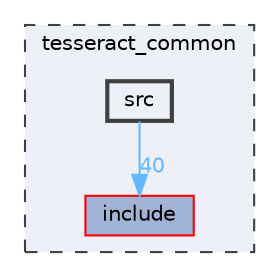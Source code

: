 digraph "tesseract_common/src"
{
 // LATEX_PDF_SIZE
  bgcolor="transparent";
  edge [fontname=Helvetica,fontsize=10,labelfontname=Helvetica,labelfontsize=10];
  node [fontname=Helvetica,fontsize=10,shape=box,height=0.2,width=0.4];
  compound=true
  subgraph clusterdir_8430b83f3af685b4c96d298a32e9aa37 {
    graph [ bgcolor="#edf0f7", pencolor="grey25", label="tesseract_common", fontname=Helvetica,fontsize=10 style="filled,dashed", URL="dir_8430b83f3af685b4c96d298a32e9aa37.html",tooltip=""]
  dir_46cc00864daec5c2951e89741e62ae0b [label="include", fillcolor="#a2b4d6", color="red", style="filled", URL="dir_46cc00864daec5c2951e89741e62ae0b.html",tooltip=""];
  dir_7a0578541cecb4e2b64395d9d26f5424 [label="src", fillcolor="#edf0f7", color="grey25", style="filled,bold", URL="dir_7a0578541cecb4e2b64395d9d26f5424.html",tooltip=""];
  }
  dir_7a0578541cecb4e2b64395d9d26f5424->dir_46cc00864daec5c2951e89741e62ae0b [headlabel="40", labeldistance=1.5 headhref="dir_000057_000031.html" color="steelblue1" fontcolor="steelblue1"];
}
